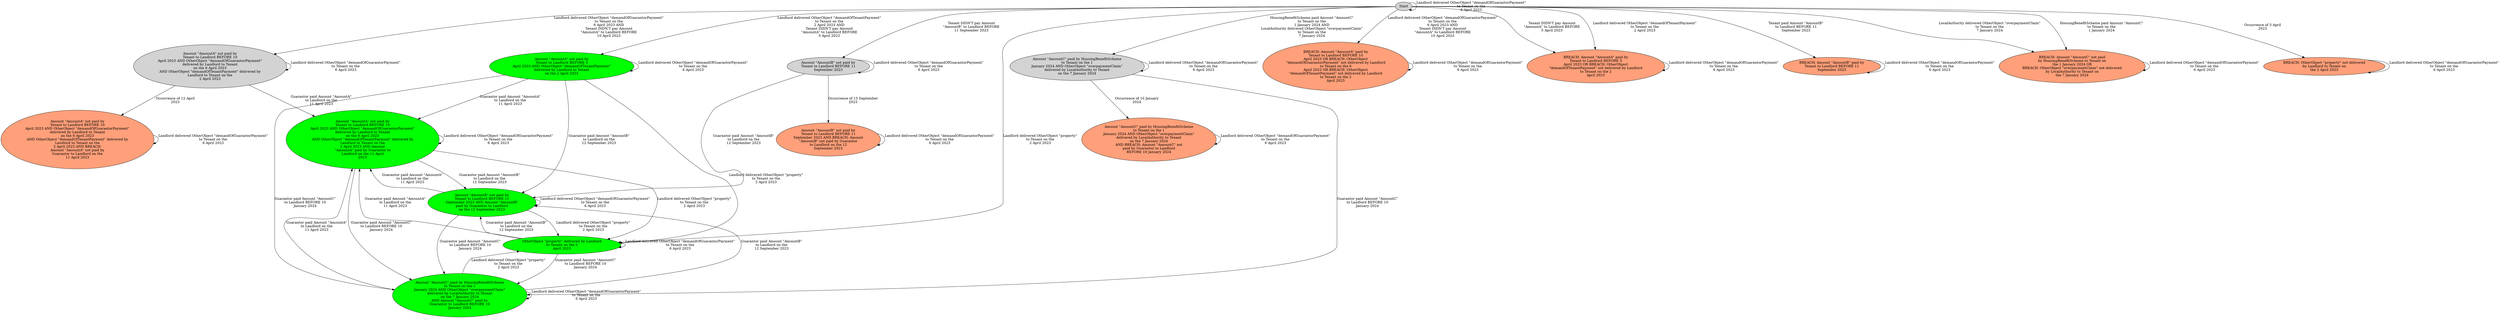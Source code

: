 digraph {
    1 [label="Amount \"AmountA\" not paid by\nTenant to Landlord BEFORE 10\nApril 2023 AND OtherObject \"demandOfGuarantorPayment\"\ndelivered by Landlord to Tenant\non the 6 April 2023\nAND OtherObject \"demandOfTenantPayment\" delivered by\nLandlord to Tenant on the\n2 April 2023"
      ,fillcolor=lightgray
      ,style=filled];
    2 [label="Amount \"AmountA\" not paid by\nTenant to Landlord BEFORE 10\nApril 2023 AND OtherObject \"demandOfGuarantorPayment\"\ndelivered by Landlord to Tenant\non the 6 April 2023\nAND OtherObject \"demandOfTenantPayment\" delivered by\nLandlord to Tenant on the\n2 April 2023 AND Amount\n\"AmountA\" paid by Guarantor to\nLandlord on the 11 April\n2023"
      ,fillcolor=green
      ,style=filled];
    3 [label="Amount \"AmountA\" not paid by\nTenant to Landlord BEFORE 10\nApril 2023 AND OtherObject \"demandOfGuarantorPayment\"\ndelivered by Landlord to Tenant\non the 6 April 2023\nAND OtherObject \"demandOfTenantPayment\" delivered by\nLandlord to Tenant on the\n2 April 2023 AND BREACH:\nAmount \"AmountA\" not paid by\nGuarantor to Landlord on the\n11 April 2023"
      ,fillcolor=lightsalmon
      ,style=filled];
    4 [label="Amount \"AmountA\" not paid by\nTenant to Landlord BEFORE 5\nApril 2023 AND OtherObject \"demandOfTenantPayment\"\ndelivered by Landlord to Tenant\non the 2 April 2023"
      ,fillcolor=green
      ,style=filled];
    5 [label="Amount \"AmountB\" not paid by\nTenant to Landlord BEFORE 11\nSeptember 2023"
      ,fillcolor=lightgray
      ,style=filled];
    6 [label="Amount \"AmountB\" not paid by\nTenant to Landlord BEFORE 11\nSeptember 2023 AND Amount \"AmountB\"\npaid by Guarantor to Landlord\non the 12 September 2023"
      ,fillcolor=green
      ,style=filled];
    7 [label="Amount \"AmountB\" not paid by\nTenant to Landlord BEFORE 11\nSeptember 2023 AND BREACH: Amount\n\"AmountB\" not paid by Guarantor\nto Landlord on the 12\nSeptember 2023"
      ,fillcolor=lightsalmon
      ,style=filled];
    8 [label="Amount \"AmountC\" paid by HousingBenefitScheme\nto Tenant on the 1\nJanuary 2024 AND OtherObject \"overpaymentClaim\"\ndelivered by LocalAuthority to Tenant\non the 7 January 2024"
      ,fillcolor=lightgray
      ,style=filled];
    9 [label="Amount \"AmountC\" paid by HousingBenefitScheme\nto Tenant on the 1\nJanuary 2024 AND OtherObject \"overpaymentClaim\"\ndelivered by LocalAuthority to Tenant\non the 7 January 2024\nAND Amount \"AmountC\" paid by\nGuarantor to Landlord BEFORE 10\nJanuary 2024"
      ,fillcolor=green
      ,style=filled];
    10 [label="Amount \"AmountC\" paid by HousingBenefitScheme\nto Tenant on the 1\nJanuary 2024 AND OtherObject \"overpaymentClaim\"\ndelivered by LocalAuthority to Tenant\non the 7 January 2024\nAND BREACH: Amount \"AmountC\" not\npaid by Guarantor to Landlord\nBEFORE 10 January 2024"
       ,fillcolor=lightsalmon
       ,style=filled];
    11 [label="BREACH: Amount \"AmountA\" paid by\nTenant to Landlord BEFORE 10\nApril 2023 OR BREACH: OtherObject\n\"demandOfGuarantorPayment\" not delivered by Landlord\nto Tenant on the 6\nApril 2023 OR BREACH: OtherObject\n\"demandOfTenantPayment\" not delivered by Landlord\nto Tenant on the 2\nApril 2023"
       ,fillcolor=lightsalmon
       ,style=filled];
    12 [label="BREACH: Amount \"AmountA\" paid by\nTenant to Landlord BEFORE 5\nApril 2023 OR BREACH: OtherObject\n\"demandOfTenantPayment\" not delivered by Landlord\nto Tenant on the 2\nApril 2023"
       ,fillcolor=lightsalmon
       ,style=filled];
    13 [label="BREACH: Amount \"AmountB\" paid by\nTenant to Landlord BEFORE 11\nSeptember 2023"
       ,fillcolor=lightsalmon
       ,style=filled];
    14 [label="BREACH: Amount \"AmountC\" not paid\nby HousingBenefitScheme to Tenant on\nthe 1 January 2024 OR\nBREACH: OtherObject \"overpaymentClaim\" not delivered\nby LocalAuthority to Tenant on\nthe 7 January 2024"
       ,fillcolor=lightsalmon
       ,style=filled];
    15 [label="BREACH: OtherObject \"property\" not delivered\nby Landlord to Tenant on\nthe 2 April 2023"
       ,fillcolor=lightsalmon
       ,style=filled];
    16 [label="OtherObject \"property\" delivered by Landlord\nto Tenant on the 2\nApril 2023"
       ,fillcolor=green
       ,style=filled];
    17 [label=Start
       ,fillcolor=lightgray
       ,style=filled];
    1 -> 1 [label="Landlord delivered OtherObject \"demandOfGuarantorPayment\"\nto Tenant on the\n6 April 2023"];
    1 -> 2 [label="Guarantor paid Amount \"AmountA\"\nto Landlord on the\n11 April 2023"];
    1 -> 3 [label="Occurrence of 12 April\n2023"];
    2 -> 2 [label="Landlord delivered OtherObject \"demandOfGuarantorPayment\"\nto Tenant on the\n6 April 2023"];
    2 -> 6 [label="Guarantor paid Amount \"AmountB\"\nto Landlord on the\n12 September 2023"];
    2 -> 9 [label="Guarantor paid Amount \"AmountC\"\nto Landlord BEFORE 10\nJanuary 2024"];
    2 -> 16 [label="Landlord delivered OtherObject \"property\"\nto Tenant on the\n2 April 2023"];
    3 -> 3 [label="Landlord delivered OtherObject \"demandOfGuarantorPayment\"\nto Tenant on the\n6 April 2023"];
    4 -> 2 [label="Guarantor paid Amount \"AmountA\"\nto Landlord on the\n11 April 2023"];
    4 -> 4 [label="Landlord delivered OtherObject \"demandOfGuarantorPayment\"\nto Tenant on the\n6 April 2023"];
    4 -> 6 [label="Guarantor paid Amount \"AmountB\"\nto Landlord on the\n12 September 2023"];
    4 -> 9 [label="Guarantor paid Amount \"AmountC\"\nto Landlord BEFORE 10\nJanuary 2024"];
    4 -> 16 [label="Landlord delivered OtherObject \"property\"\nto Tenant on the\n2 April 2023"];
    5 -> 5 [label="Landlord delivered OtherObject \"demandOfGuarantorPayment\"\nto Tenant on the\n6 April 2023"];
    5 -> 6 [label="Guarantor paid Amount \"AmountB\"\nto Landlord on the\n12 September 2023"];
    5 -> 7 [label="Occurrence of 13 September\n2023"];
    6 -> 2 [label="Guarantor paid Amount \"AmountA\"\nto Landlord on the\n11 April 2023"];
    6 -> 6 [label="Landlord delivered OtherObject \"demandOfGuarantorPayment\"\nto Tenant on the\n6 April 2023"];
    6 -> 9 [label="Guarantor paid Amount \"AmountC\"\nto Landlord BEFORE 10\nJanuary 2024"];
    6 -> 16 [label="Landlord delivered OtherObject \"property\"\nto Tenant on the\n2 April 2023"];
    7 -> 7 [label="Landlord delivered OtherObject \"demandOfGuarantorPayment\"\nto Tenant on the\n6 April 2023"];
    8 -> 8 [label="Landlord delivered OtherObject \"demandOfGuarantorPayment\"\nto Tenant on the\n6 April 2023"];
    8 -> 9 [label="Guarantor paid Amount \"AmountC\"\nto Landlord BEFORE 10\nJanuary 2024"];
    8 -> 10 [label="Occurrence of 10 January\n2024"];
    9 -> 2 [label="Guarantor paid Amount \"AmountA\"\nto Landlord on the\n11 April 2023"];
    9 -> 6 [label="Guarantor paid Amount \"AmountB\"\nto Landlord on the\n12 September 2023"];
    9 -> 9 [label="Landlord delivered OtherObject \"demandOfGuarantorPayment\"\nto Tenant on the\n6 April 2023"];
    9 -> 16 [label="Landlord delivered OtherObject \"property\"\nto Tenant on the\n2 April 2023"];
    10 -> 10 [label="Landlord delivered OtherObject \"demandOfGuarantorPayment\"\nto Tenant on the\n6 April 2023"];
    11 -> 11 [label="Landlord delivered OtherObject \"demandOfGuarantorPayment\"\nto Tenant on the\n6 April 2023"];
    12 -> 12 [label="Landlord delivered OtherObject \"demandOfGuarantorPayment\"\nto Tenant on the\n6 April 2023"];
    13 -> 13 [label="Landlord delivered OtherObject \"demandOfGuarantorPayment\"\nto Tenant on the\n6 April 2023"];
    14 -> 14 [label="Landlord delivered OtherObject \"demandOfGuarantorPayment\"\nto Tenant on the\n6 April 2023"];
    15 -> 15 [label="Landlord delivered OtherObject \"demandOfGuarantorPayment\"\nto Tenant on the\n6 April 2023"];
    16 -> 2 [label="Guarantor paid Amount \"AmountA\"\nto Landlord on the\n11 April 2023"];
    16 -> 6 [label="Guarantor paid Amount \"AmountB\"\nto Landlord on the\n12 September 2023"];
    16 -> 9 [label="Guarantor paid Amount \"AmountC\"\nto Landlord BEFORE 10\nJanuary 2024"];
    16 -> 16 [label="Landlord delivered OtherObject \"demandOfGuarantorPayment\"\nto Tenant on the\n6 April 2023"];
    17 -> 1 [label="Landlord delivered OtherObject \"demandOfGuarantorPayment\"\nto Tenant on the\n6 April 2023 AND\nTenant DIDN'T pay Amount\n\"AmountA\" to Landlord BEFORE\n10 April 2023"];
    17 -> 4 [label="Landlord delivered OtherObject \"demandOfTenantPayment\"\nto Tenant on the\n2 April 2023 AND\nTenant DIDN'T pay Amount\n\"AmountA\" to Landlord BEFORE\n5 April 2023"];
    17 -> 5 [label="Tenant DIDN'T pay Amount\n\"AmountB\" to Landlord BEFORE\n11 September 2023"];
    17 -> 8 [label="HousingBenefitScheme paid Amount \"AmountC\"\nto Tenant on the\n1 January 2024 AND\nLocalAuthority delivered OtherObject \"overpaymentClaim\"\nto Tenant on the\n7 January 2024"];
    17 -> 11 [label="Landlord delivered OtherObject \"demandOfGuarantorPayment\"\nto Tenant on the\n6 April 2023 AND\nTenant DIDN'T pay Amount\n\"AmountA\" to Landlord BEFORE\n10 April 2023"];
    17 -> 12 [label="Tenant DIDN'T pay Amount\n\"AmountA\" to Landlord BEFORE\n5 April 2023"];
    17 -> 12 [label="Landlord delivered OtherObject \"demandOfTenantPayment\"\nto Tenant on the\n2 April 2023"];
    17 -> 13 [label="Tenant paid Amount \"AmountB\"\nto Landlord BEFORE 11\nSeptember 2023"];
    17 -> 14 [label="LocalAuthority delivered OtherObject \"overpaymentClaim\"\nto Tenant on the\n7 January 2024"];
    17 -> 14 [label="HousingBenefitScheme paid Amount \"AmountC\"\nto Tenant on the\n1 January 2024"];
    17 -> 15 [label="Occurrence of 3 April\n2023"];
    17 -> 16 [label="Landlord delivered OtherObject \"property\"\nto Tenant on the\n2 April 2023"];
    17 -> 17 [label="Landlord delivered OtherObject \"demandOfGuarantorPayment\"\nto Tenant on the\n6 April 2023"];
}